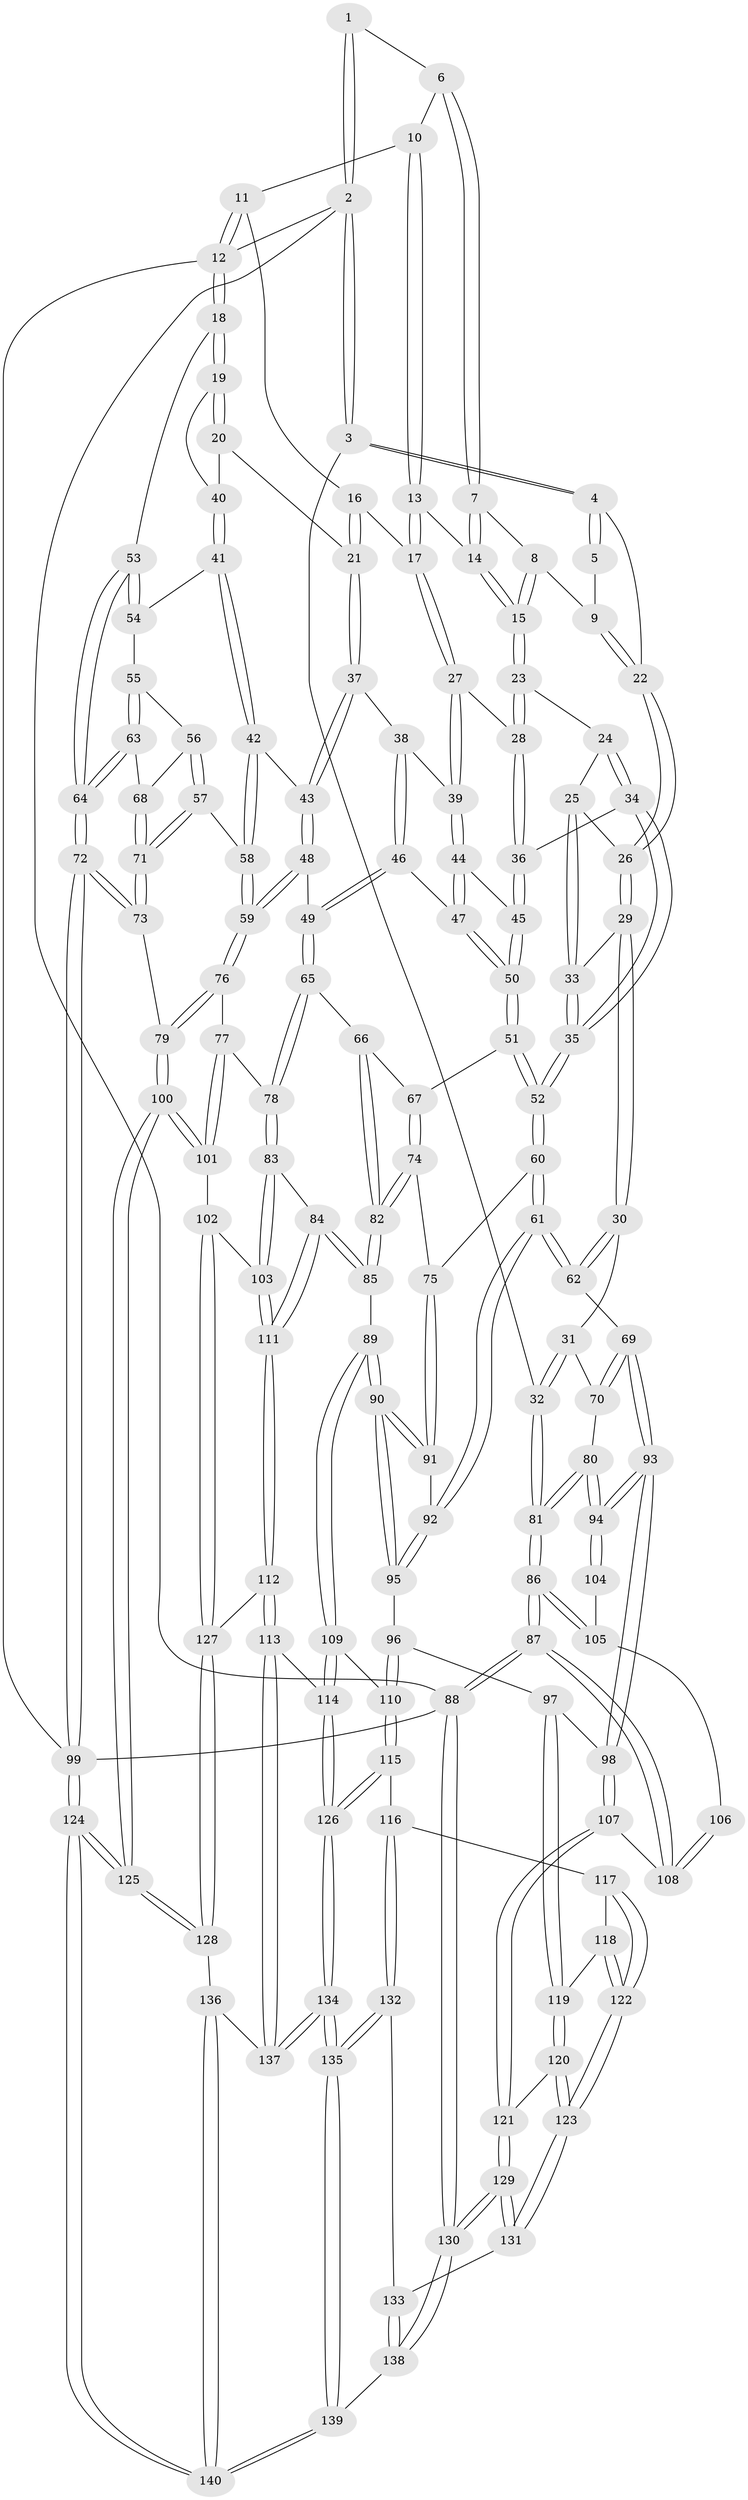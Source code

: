 // coarse degree distribution, {3: 0.07058823529411765, 8: 0.011764705882352941, 5: 0.4, 2: 0.023529411764705882, 6: 0.058823529411764705, 4: 0.43529411764705883}
// Generated by graph-tools (version 1.1) at 2025/42/03/06/25 10:42:33]
// undirected, 140 vertices, 347 edges
graph export_dot {
graph [start="1"]
  node [color=gray90,style=filled];
  1 [pos="+0.24919237334552718+0"];
  2 [pos="+0+0"];
  3 [pos="+0+0.10449852917963628"];
  4 [pos="+0.1477426236549288+0.11585369682461985"];
  5 [pos="+0.18802975075894576+0"];
  6 [pos="+0.2888510309788183+0"];
  7 [pos="+0.2979566437405758+0"];
  8 [pos="+0.3005779997063448+0"];
  9 [pos="+0.23590586376100445+0.09968011635735069"];
  10 [pos="+0.5287100418124087+0"];
  11 [pos="+0.7972424571046836+0"];
  12 [pos="+1+0"];
  13 [pos="+0.47867825069350645+0.09234996350269548"];
  14 [pos="+0.45574653531849507+0.09805316930934621"];
  15 [pos="+0.39558030320775095+0.11762734589120197"];
  16 [pos="+0.7865740696329147+0"];
  17 [pos="+0.561499905931104+0.16682532485821733"];
  18 [pos="+1+0.0887443257029786"];
  19 [pos="+1+0.12552950621549963"];
  20 [pos="+0.8152443832704063+0.1558089180246236"];
  21 [pos="+0.8048520351718705+0.1474466934510709"];
  22 [pos="+0.21213590757953307+0.13979913166181748"];
  23 [pos="+0.3719100392537027+0.15027570154507017"];
  24 [pos="+0.319199114022346+0.18764345022279053"];
  25 [pos="+0.28529492675496565+0.18387145738481994"];
  26 [pos="+0.2298392296697598+0.16414288743721478"];
  27 [pos="+0.5760013726773213+0.2061855270177255"];
  28 [pos="+0.45884093769757395+0.24998665876308357"];
  29 [pos="+0.1424524624566826+0.3461618168171451"];
  30 [pos="+0.11407312705265293+0.35990510249562147"];
  31 [pos="+0.0983620285948703+0.3635036148082056"];
  32 [pos="+0+0.19433284533812367"];
  33 [pos="+0.2508599831186005+0.3491362873352735"];
  34 [pos="+0.3703303349720209+0.31249158592009574"];
  35 [pos="+0.3327840691678212+0.3739851991673724"];
  36 [pos="+0.4131825313074272+0.3017701475489472"];
  37 [pos="+0.6791337526209271+0.23007281717673686"];
  38 [pos="+0.6230795985425648+0.23425833353504766"];
  39 [pos="+0.5888975897223999+0.21846705538419217"];
  40 [pos="+0.8802975130364487+0.27167056558960484"];
  41 [pos="+0.8846359380719604+0.3404194068874895"];
  42 [pos="+0.8483229354638131+0.36601602568840097"];
  43 [pos="+0.7618570589664565+0.36459427319564236"];
  44 [pos="+0.5041304777498354+0.35268158212802164"];
  45 [pos="+0.4941687867804804+0.3569259185324638"];
  46 [pos="+0.6203252729040354+0.4081835650716609"];
  47 [pos="+0.6000936315725335+0.40473934771555625"];
  48 [pos="+0.6899407032011348+0.4389936991810841"];
  49 [pos="+0.641937246146926+0.4401727549946352"];
  50 [pos="+0.4636898846224238+0.4436890045924704"];
  51 [pos="+0.46014371053796604+0.4484597353075998"];
  52 [pos="+0.36030643039966037+0.46539827039429255"];
  53 [pos="+1+0.3814905116546033"];
  54 [pos="+0.8848954564013096+0.340535781106551"];
  55 [pos="+0.936525812655134+0.4530615649673362"];
  56 [pos="+0.9052124148930889+0.48044199458646925"];
  57 [pos="+0.8562553224033961+0.4935293503769096"];
  58 [pos="+0.8363011294181065+0.48139511922043215"];
  59 [pos="+0.7675953333002344+0.5197711264004219"];
  60 [pos="+0.3463522825028488+0.4968321566575065"];
  61 [pos="+0.30886661532304593+0.5289607462029509"];
  62 [pos="+0.30518767921952766+0.5294978815551618"];
  63 [pos="+0.9793578404276304+0.47343974202418854"];
  64 [pos="+1+0.5031917525720159"];
  65 [pos="+0.6106238164870212+0.49527782404449217"];
  66 [pos="+0.5958342909774583+0.5017282585378123"];
  67 [pos="+0.49058629219335875+0.47554081318076363"];
  68 [pos="+0.9320142013588438+0.5083913403972738"];
  69 [pos="+0.2635701927288957+0.5482127798954424"];
  70 [pos="+0.10400688120489229+0.4742808215416416"];
  71 [pos="+0.9128877326698207+0.5874847940798119"];
  72 [pos="+1+0.648776855895272"];
  73 [pos="+0.9388869145051746+0.6681160544234429"];
  74 [pos="+0.49593427445218435+0.5570639262774693"];
  75 [pos="+0.4002152015745906+0.5430606613549752"];
  76 [pos="+0.7675527225094111+0.520082974881767"];
  77 [pos="+0.6852717109081103+0.605284951490425"];
  78 [pos="+0.6736830505298408+0.6060064654568234"];
  79 [pos="+0.8769649025409272+0.6983879560164804"];
  80 [pos="+0.07913900354218262+0.5440483536813064"];
  81 [pos="+0+0.5412092326051127"];
  82 [pos="+0.5292580610104272+0.5985945258310347"];
  83 [pos="+0.5911864073305471+0.6868119940483732"];
  84 [pos="+0.5785642350685026+0.6931204319566289"];
  85 [pos="+0.5268501875277438+0.6689310283462631"];
  86 [pos="+0+0.6485415037262021"];
  87 [pos="+0+0.7867830942089374"];
  88 [pos="+0+1"];
  89 [pos="+0.48317344315122773+0.6785148487364446"];
  90 [pos="+0.4826255598142982+0.6782395708285853"];
  91 [pos="+0.4547842969202927+0.6396202259357137"];
  92 [pos="+0.325563188616092+0.5922410693186879"];
  93 [pos="+0.15188616261176796+0.6655029956915238"];
  94 [pos="+0.10718710647723678+0.6241888825863051"];
  95 [pos="+0.3382021110142768+0.6699742075432237"];
  96 [pos="+0.3190048370277945+0.6979256942550208"];
  97 [pos="+0.2878025900457243+0.7168359614262025"];
  98 [pos="+0.1529778207056905+0.6710425482453463"];
  99 [pos="+1+1"];
  100 [pos="+0.8473831344291984+0.7268739515297327"];
  101 [pos="+0.8436057851996197+0.7278570148008267"];
  102 [pos="+0.8316492962548885+0.7359803629943152"];
  103 [pos="+0.7620137549357417+0.7304651494086408"];
  104 [pos="+0.08936045875295265+0.6284971971914757"];
  105 [pos="+0+0.6448619341034957"];
  106 [pos="+0.02183019839332406+0.6867423930596978"];
  107 [pos="+0.11432623165811527+0.7741848710390338"];
  108 [pos="+0.012401098303558719+0.76717988491622"];
  109 [pos="+0.4244414396578969+0.7940557798809798"];
  110 [pos="+0.42194625206595293+0.7962146223744053"];
  111 [pos="+0.5990243478498855+0.7877489752892998"];
  112 [pos="+0.6010244944951524+0.8184815050510466"];
  113 [pos="+0.5992397579989139+0.8222819636286884"];
  114 [pos="+0.5871438873470218+0.8340247979780967"];
  115 [pos="+0.4074379124172705+0.8231549786419167"];
  116 [pos="+0.40442214465475745+0.8262619222958117"];
  117 [pos="+0.3544923321672116+0.8164672981417078"];
  118 [pos="+0.3070696701206308+0.7767075293673086"];
  119 [pos="+0.288248974245585+0.7480110052108344"];
  120 [pos="+0.22057720721099924+0.8278838662592108"];
  121 [pos="+0.11671706151227428+0.7805017770334131"];
  122 [pos="+0.2656446200224598+0.8666910721591523"];
  123 [pos="+0.25437946038116854+0.8763246097671804"];
  124 [pos="+1+1"];
  125 [pos="+0.9859799605568064+1"];
  126 [pos="+0.5520034582695508+0.9022933210460264"];
  127 [pos="+0.7666177344122866+0.8202520660852755"];
  128 [pos="+0.7610458854937043+0.8889794893766471"];
  129 [pos="+0.06649171493215228+1"];
  130 [pos="+0+1"];
  131 [pos="+0.25600579044528265+0.8921774209539314"];
  132 [pos="+0.4036222499273869+0.8315591622323464"];
  133 [pos="+0.3016108665268893+0.924476215657262"];
  134 [pos="+0.53159447980469+1"];
  135 [pos="+0.46953867860081105+1"];
  136 [pos="+0.7192063769222594+0.933026179054858"];
  137 [pos="+0.6942279430818866+0.9271645227821126"];
  138 [pos="+0.4487352391056826+1"];
  139 [pos="+0.4550514828310485+1"];
  140 [pos="+0.7767691442508565+1"];
  1 -- 2;
  1 -- 2;
  1 -- 6;
  2 -- 3;
  2 -- 3;
  2 -- 12;
  2 -- 88;
  3 -- 4;
  3 -- 4;
  3 -- 32;
  4 -- 5;
  4 -- 5;
  4 -- 22;
  5 -- 9;
  6 -- 7;
  6 -- 7;
  6 -- 10;
  7 -- 8;
  7 -- 14;
  7 -- 14;
  8 -- 9;
  8 -- 15;
  8 -- 15;
  9 -- 22;
  9 -- 22;
  10 -- 11;
  10 -- 13;
  10 -- 13;
  11 -- 12;
  11 -- 12;
  11 -- 16;
  12 -- 18;
  12 -- 18;
  12 -- 99;
  13 -- 14;
  13 -- 17;
  13 -- 17;
  14 -- 15;
  14 -- 15;
  15 -- 23;
  15 -- 23;
  16 -- 17;
  16 -- 21;
  16 -- 21;
  17 -- 27;
  17 -- 27;
  18 -- 19;
  18 -- 19;
  18 -- 53;
  19 -- 20;
  19 -- 20;
  19 -- 40;
  20 -- 21;
  20 -- 40;
  21 -- 37;
  21 -- 37;
  22 -- 26;
  22 -- 26;
  23 -- 24;
  23 -- 28;
  23 -- 28;
  24 -- 25;
  24 -- 34;
  24 -- 34;
  25 -- 26;
  25 -- 33;
  25 -- 33;
  26 -- 29;
  26 -- 29;
  27 -- 28;
  27 -- 39;
  27 -- 39;
  28 -- 36;
  28 -- 36;
  29 -- 30;
  29 -- 30;
  29 -- 33;
  30 -- 31;
  30 -- 62;
  30 -- 62;
  31 -- 32;
  31 -- 32;
  31 -- 70;
  32 -- 81;
  32 -- 81;
  33 -- 35;
  33 -- 35;
  34 -- 35;
  34 -- 35;
  34 -- 36;
  35 -- 52;
  35 -- 52;
  36 -- 45;
  36 -- 45;
  37 -- 38;
  37 -- 43;
  37 -- 43;
  38 -- 39;
  38 -- 46;
  38 -- 46;
  39 -- 44;
  39 -- 44;
  40 -- 41;
  40 -- 41;
  41 -- 42;
  41 -- 42;
  41 -- 54;
  42 -- 43;
  42 -- 58;
  42 -- 58;
  43 -- 48;
  43 -- 48;
  44 -- 45;
  44 -- 47;
  44 -- 47;
  45 -- 50;
  45 -- 50;
  46 -- 47;
  46 -- 49;
  46 -- 49;
  47 -- 50;
  47 -- 50;
  48 -- 49;
  48 -- 59;
  48 -- 59;
  49 -- 65;
  49 -- 65;
  50 -- 51;
  50 -- 51;
  51 -- 52;
  51 -- 52;
  51 -- 67;
  52 -- 60;
  52 -- 60;
  53 -- 54;
  53 -- 54;
  53 -- 64;
  53 -- 64;
  54 -- 55;
  55 -- 56;
  55 -- 63;
  55 -- 63;
  56 -- 57;
  56 -- 57;
  56 -- 68;
  57 -- 58;
  57 -- 71;
  57 -- 71;
  58 -- 59;
  58 -- 59;
  59 -- 76;
  59 -- 76;
  60 -- 61;
  60 -- 61;
  60 -- 75;
  61 -- 62;
  61 -- 62;
  61 -- 92;
  61 -- 92;
  62 -- 69;
  63 -- 64;
  63 -- 64;
  63 -- 68;
  64 -- 72;
  64 -- 72;
  65 -- 66;
  65 -- 78;
  65 -- 78;
  66 -- 67;
  66 -- 82;
  66 -- 82;
  67 -- 74;
  67 -- 74;
  68 -- 71;
  68 -- 71;
  69 -- 70;
  69 -- 70;
  69 -- 93;
  69 -- 93;
  70 -- 80;
  71 -- 73;
  71 -- 73;
  72 -- 73;
  72 -- 73;
  72 -- 99;
  72 -- 99;
  73 -- 79;
  74 -- 75;
  74 -- 82;
  74 -- 82;
  75 -- 91;
  75 -- 91;
  76 -- 77;
  76 -- 79;
  76 -- 79;
  77 -- 78;
  77 -- 101;
  77 -- 101;
  78 -- 83;
  78 -- 83;
  79 -- 100;
  79 -- 100;
  80 -- 81;
  80 -- 81;
  80 -- 94;
  80 -- 94;
  81 -- 86;
  81 -- 86;
  82 -- 85;
  82 -- 85;
  83 -- 84;
  83 -- 103;
  83 -- 103;
  84 -- 85;
  84 -- 85;
  84 -- 111;
  84 -- 111;
  85 -- 89;
  86 -- 87;
  86 -- 87;
  86 -- 105;
  86 -- 105;
  87 -- 88;
  87 -- 88;
  87 -- 108;
  87 -- 108;
  88 -- 130;
  88 -- 130;
  88 -- 99;
  89 -- 90;
  89 -- 90;
  89 -- 109;
  89 -- 109;
  90 -- 91;
  90 -- 91;
  90 -- 95;
  90 -- 95;
  91 -- 92;
  92 -- 95;
  92 -- 95;
  93 -- 94;
  93 -- 94;
  93 -- 98;
  93 -- 98;
  94 -- 104;
  94 -- 104;
  95 -- 96;
  96 -- 97;
  96 -- 110;
  96 -- 110;
  97 -- 98;
  97 -- 119;
  97 -- 119;
  98 -- 107;
  98 -- 107;
  99 -- 124;
  99 -- 124;
  100 -- 101;
  100 -- 101;
  100 -- 125;
  100 -- 125;
  101 -- 102;
  102 -- 103;
  102 -- 127;
  102 -- 127;
  103 -- 111;
  103 -- 111;
  104 -- 105;
  105 -- 106;
  106 -- 108;
  106 -- 108;
  107 -- 108;
  107 -- 121;
  107 -- 121;
  109 -- 110;
  109 -- 114;
  109 -- 114;
  110 -- 115;
  110 -- 115;
  111 -- 112;
  111 -- 112;
  112 -- 113;
  112 -- 113;
  112 -- 127;
  113 -- 114;
  113 -- 137;
  113 -- 137;
  114 -- 126;
  114 -- 126;
  115 -- 116;
  115 -- 126;
  115 -- 126;
  116 -- 117;
  116 -- 132;
  116 -- 132;
  117 -- 118;
  117 -- 122;
  117 -- 122;
  118 -- 119;
  118 -- 122;
  118 -- 122;
  119 -- 120;
  119 -- 120;
  120 -- 121;
  120 -- 123;
  120 -- 123;
  121 -- 129;
  121 -- 129;
  122 -- 123;
  122 -- 123;
  123 -- 131;
  123 -- 131;
  124 -- 125;
  124 -- 125;
  124 -- 140;
  124 -- 140;
  125 -- 128;
  125 -- 128;
  126 -- 134;
  126 -- 134;
  127 -- 128;
  127 -- 128;
  128 -- 136;
  129 -- 130;
  129 -- 130;
  129 -- 131;
  129 -- 131;
  130 -- 138;
  130 -- 138;
  131 -- 133;
  132 -- 133;
  132 -- 135;
  132 -- 135;
  133 -- 138;
  133 -- 138;
  134 -- 135;
  134 -- 135;
  134 -- 137;
  134 -- 137;
  135 -- 139;
  135 -- 139;
  136 -- 137;
  136 -- 140;
  136 -- 140;
  138 -- 139;
  139 -- 140;
  139 -- 140;
}
